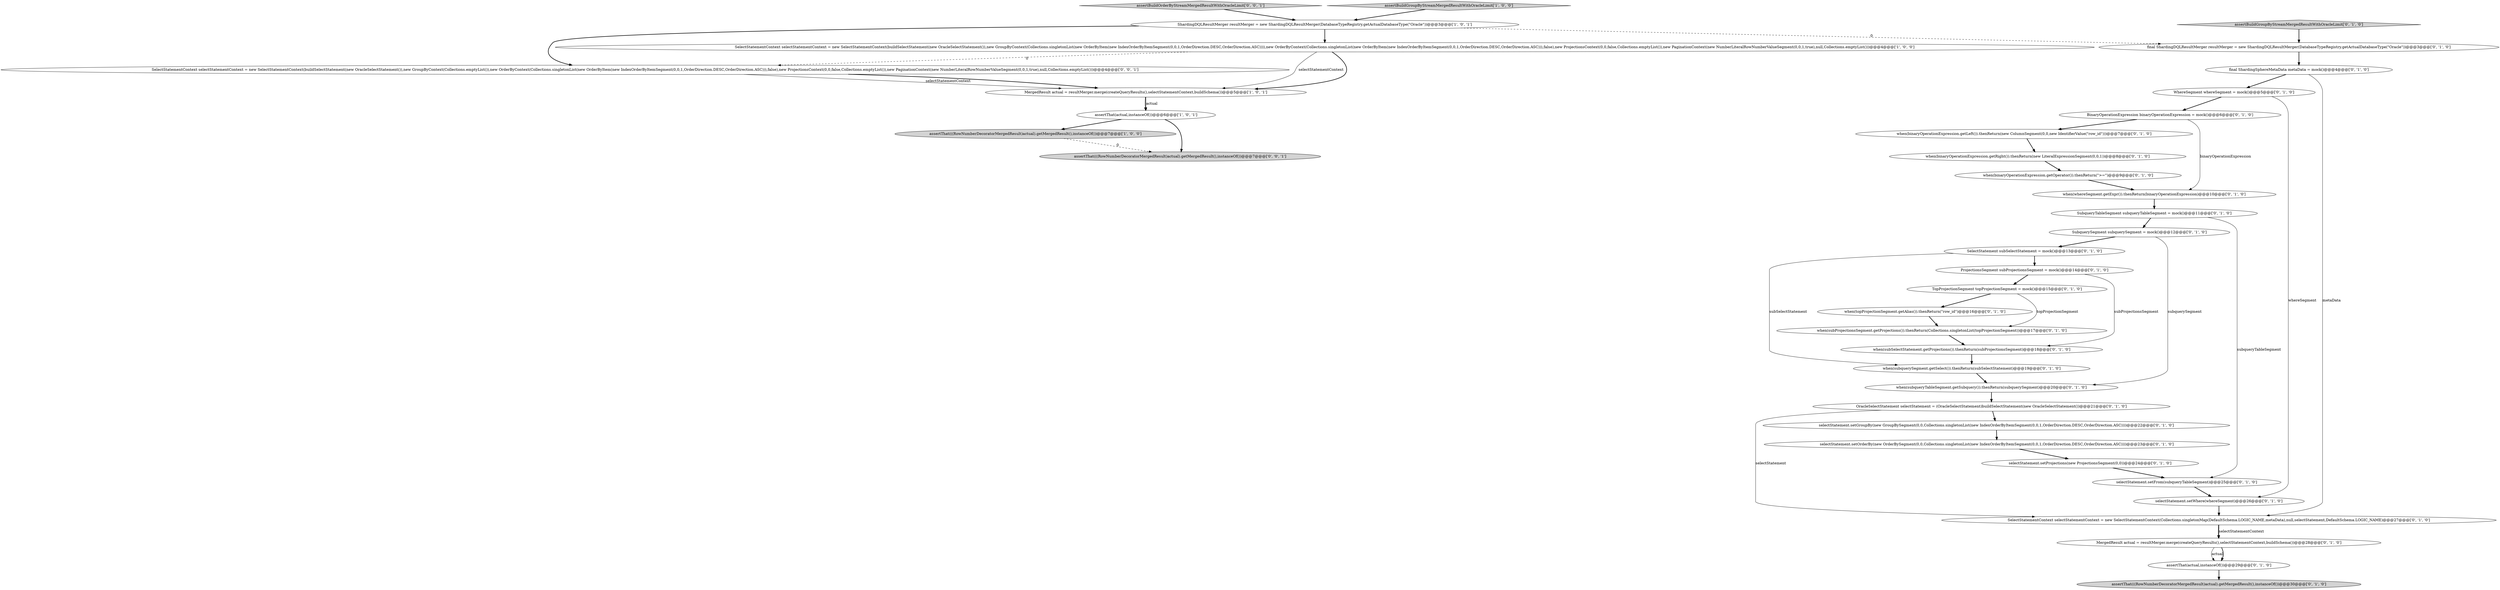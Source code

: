 digraph {
30 [style = filled, label = "ProjectionsSegment subProjectionsSegment = mock()@@@14@@@['0', '1', '0']", fillcolor = white, shape = ellipse image = "AAA1AAABBB2BBB"];
2 [style = filled, label = "SelectStatementContext selectStatementContext = new SelectStatementContext(buildSelectStatement(new OracleSelectStatement()),new GroupByContext(Collections.singletonList(new OrderByItem(new IndexOrderByItemSegment(0,0,1,OrderDirection.DESC,OrderDirection.ASC)))),new OrderByContext(Collections.singletonList(new OrderByItem(new IndexOrderByItemSegment(0,0,1,OrderDirection.DESC,OrderDirection.ASC))),false),new ProjectionsContext(0,0,false,Collections.emptyList()),new PaginationContext(new NumberLiteralRowNumberValueSegment(0,0,1,true),null,Collections.emptyList()))@@@4@@@['1', '0', '0']", fillcolor = white, shape = ellipse image = "AAA0AAABBB1BBB"];
29 [style = filled, label = "SelectStatement subSelectStatement = mock()@@@13@@@['0', '1', '0']", fillcolor = white, shape = ellipse image = "AAA1AAABBB2BBB"];
3 [style = filled, label = "assertThat(((RowNumberDecoratorMergedResult)actual).getMergedResult(),instanceOf())@@@7@@@['1', '0', '0']", fillcolor = lightgray, shape = ellipse image = "AAA0AAABBB1BBB"];
35 [style = filled, label = "assertBuildOrderByStreamMergedResultWithOracleLimit['0', '0', '1']", fillcolor = lightgray, shape = diamond image = "AAA0AAABBB3BBB"];
21 [style = filled, label = "when(topProjectionSegment.getAlias()).thenReturn(\"row_id\")@@@16@@@['0', '1', '0']", fillcolor = white, shape = ellipse image = "AAA1AAABBB2BBB"];
17 [style = filled, label = "when(whereSegment.getExpr()).thenReturn(binaryOperationExpression)@@@10@@@['0', '1', '0']", fillcolor = white, shape = ellipse image = "AAA1AAABBB2BBB"];
11 [style = filled, label = "selectStatement.setProjections(new ProjectionsSegment(0,0))@@@24@@@['0', '1', '0']", fillcolor = white, shape = ellipse image = "AAA1AAABBB2BBB"];
23 [style = filled, label = "selectStatement.setFrom(subqueryTableSegment)@@@25@@@['0', '1', '0']", fillcolor = white, shape = ellipse image = "AAA1AAABBB2BBB"];
34 [style = filled, label = "selectStatement.setGroupBy(new GroupBySegment(0,0,Collections.singletonList(new IndexOrderByItemSegment(0,0,1,OrderDirection.DESC,OrderDirection.ASC))))@@@22@@@['0', '1', '0']", fillcolor = white, shape = ellipse image = "AAA1AAABBB2BBB"];
25 [style = filled, label = "SubqueryTableSegment subqueryTableSegment = mock()@@@11@@@['0', '1', '0']", fillcolor = white, shape = ellipse image = "AAA1AAABBB2BBB"];
31 [style = filled, label = "WhereSegment whereSegment = mock()@@@5@@@['0', '1', '0']", fillcolor = white, shape = ellipse image = "AAA1AAABBB2BBB"];
36 [style = filled, label = "SelectStatementContext selectStatementContext = new SelectStatementContext(buildSelectStatement(new OracleSelectStatement()),new GroupByContext(Collections.emptyList()),new OrderByContext(Collections.singletonList(new OrderByItem(new IndexOrderByItemSegment(0,0,1,OrderDirection.DESC,OrderDirection.ASC))),false),new ProjectionsContext(0,0,false,Collections.emptyList()),new PaginationContext(new NumberLiteralRowNumberValueSegment(0,0,1,true),null,Collections.emptyList()))@@@4@@@['0', '0', '1']", fillcolor = white, shape = ellipse image = "AAA0AAABBB3BBB"];
12 [style = filled, label = "assertBuildGroupByStreamMergedResultWithOracleLimit['0', '1', '0']", fillcolor = lightgray, shape = diamond image = "AAA0AAABBB2BBB"];
13 [style = filled, label = "when(subSelectStatement.getProjections()).thenReturn(subProjectionsSegment)@@@18@@@['0', '1', '0']", fillcolor = white, shape = ellipse image = "AAA1AAABBB2BBB"];
15 [style = filled, label = "when(binaryOperationExpression.getLeft()).thenReturn(new ColumnSegment(0,0,new IdentifierValue(\"row_id\")))@@@7@@@['0', '1', '0']", fillcolor = white, shape = ellipse image = "AAA1AAABBB2BBB"];
8 [style = filled, label = "selectStatement.setOrderBy(new OrderBySegment(0,0,Collections.singletonList(new IndexOrderByItemSegment(0,0,1,OrderDirection.DESC,OrderDirection.ASC))))@@@23@@@['0', '1', '0']", fillcolor = white, shape = ellipse image = "AAA1AAABBB2BBB"];
33 [style = filled, label = "OracleSelectStatement selectStatement = (OracleSelectStatement)buildSelectStatement(new OracleSelectStatement())@@@21@@@['0', '1', '0']", fillcolor = white, shape = ellipse image = "AAA1AAABBB2BBB"];
28 [style = filled, label = "final ShardingDQLResultMerger resultMerger = new ShardingDQLResultMerger(DatabaseTypeRegistry.getActualDatabaseType(\"Oracle\"))@@@3@@@['0', '1', '0']", fillcolor = white, shape = ellipse image = "AAA1AAABBB2BBB"];
0 [style = filled, label = "assertThat(actual,instanceOf())@@@6@@@['1', '0', '1']", fillcolor = white, shape = ellipse image = "AAA0AAABBB1BBB"];
37 [style = filled, label = "assertThat(((RowNumberDecoratorMergedResult)actual).getMergedResult(),instanceOf())@@@7@@@['0', '0', '1']", fillcolor = lightgray, shape = ellipse image = "AAA0AAABBB3BBB"];
22 [style = filled, label = "assertThat(((RowNumberDecoratorMergedResult)actual).getMergedResult(),instanceOf())@@@30@@@['0', '1', '0']", fillcolor = lightgray, shape = ellipse image = "AAA0AAABBB2BBB"];
26 [style = filled, label = "SubquerySegment subquerySegment = mock()@@@12@@@['0', '1', '0']", fillcolor = white, shape = ellipse image = "AAA1AAABBB2BBB"];
9 [style = filled, label = "TopProjectionSegment topProjectionSegment = mock()@@@15@@@['0', '1', '0']", fillcolor = white, shape = ellipse image = "AAA1AAABBB2BBB"];
4 [style = filled, label = "ShardingDQLResultMerger resultMerger = new ShardingDQLResultMerger(DatabaseTypeRegistry.getActualDatabaseType(\"Oracle\"))@@@3@@@['1', '0', '1']", fillcolor = white, shape = ellipse image = "AAA0AAABBB1BBB"];
14 [style = filled, label = "SelectStatementContext selectStatementContext = new SelectStatementContext(Collections.singletonMap(DefaultSchema.LOGIC_NAME,metaData),null,selectStatement,DefaultSchema.LOGIC_NAME)@@@27@@@['0', '1', '0']", fillcolor = white, shape = ellipse image = "AAA1AAABBB2BBB"];
16 [style = filled, label = "final ShardingSphereMetaData metaData = mock()@@@4@@@['0', '1', '0']", fillcolor = white, shape = ellipse image = "AAA0AAABBB2BBB"];
18 [style = filled, label = "selectStatement.setWhere(whereSegment)@@@26@@@['0', '1', '0']", fillcolor = white, shape = ellipse image = "AAA1AAABBB2BBB"];
20 [style = filled, label = "when(subquerySegment.getSelect()).thenReturn(subSelectStatement)@@@19@@@['0', '1', '0']", fillcolor = white, shape = ellipse image = "AAA1AAABBB2BBB"];
7 [style = filled, label = "when(binaryOperationExpression.getOperator()).thenReturn(\">=\")@@@9@@@['0', '1', '0']", fillcolor = white, shape = ellipse image = "AAA1AAABBB2BBB"];
10 [style = filled, label = "when(subProjectionsSegment.getProjections()).thenReturn(Collections.singletonList(topProjectionSegment))@@@17@@@['0', '1', '0']", fillcolor = white, shape = ellipse image = "AAA1AAABBB2BBB"];
6 [style = filled, label = "MergedResult actual = resultMerger.merge(createQueryResults(),selectStatementContext,buildSchema())@@@28@@@['0', '1', '0']", fillcolor = white, shape = ellipse image = "AAA0AAABBB2BBB"];
24 [style = filled, label = "when(binaryOperationExpression.getRight()).thenReturn(new LiteralExpressionSegment(0,0,1))@@@8@@@['0', '1', '0']", fillcolor = white, shape = ellipse image = "AAA1AAABBB2BBB"];
1 [style = filled, label = "MergedResult actual = resultMerger.merge(createQueryResults(),selectStatementContext,buildSchema())@@@5@@@['1', '0', '1']", fillcolor = white, shape = ellipse image = "AAA0AAABBB1BBB"];
5 [style = filled, label = "assertBuildGroupByStreamMergedResultWithOracleLimit['1', '0', '0']", fillcolor = lightgray, shape = diamond image = "AAA0AAABBB1BBB"];
27 [style = filled, label = "assertThat(actual,instanceOf())@@@29@@@['0', '1', '0']", fillcolor = white, shape = ellipse image = "AAA0AAABBB2BBB"];
19 [style = filled, label = "BinaryOperationExpression binaryOperationExpression = mock()@@@6@@@['0', '1', '0']", fillcolor = white, shape = ellipse image = "AAA1AAABBB2BBB"];
32 [style = filled, label = "when(subqueryTableSegment.getSubquery()).thenReturn(subquerySegment)@@@20@@@['0', '1', '0']", fillcolor = white, shape = ellipse image = "AAA1AAABBB2BBB"];
29->30 [style = bold, label=""];
0->37 [style = bold, label=""];
36->1 [style = solid, label="selectStatementContext"];
2->36 [style = dashed, label="0"];
3->37 [style = dashed, label="0"];
12->28 [style = bold, label=""];
28->16 [style = bold, label=""];
25->23 [style = solid, label="subqueryTableSegment"];
24->7 [style = bold, label=""];
35->4 [style = bold, label=""];
1->0 [style = solid, label="actual"];
4->28 [style = dashed, label="0"];
6->27 [style = solid, label="actual"];
16->14 [style = solid, label="metaData"];
29->20 [style = solid, label="subSelectStatement"];
25->26 [style = bold, label=""];
30->9 [style = bold, label=""];
20->32 [style = bold, label=""];
19->15 [style = bold, label=""];
33->34 [style = bold, label=""];
0->3 [style = bold, label=""];
15->24 [style = bold, label=""];
9->21 [style = bold, label=""];
30->13 [style = solid, label="subProjectionsSegment"];
21->10 [style = bold, label=""];
5->4 [style = bold, label=""];
27->22 [style = bold, label=""];
4->2 [style = bold, label=""];
33->14 [style = solid, label="selectStatement"];
6->27 [style = bold, label=""];
8->11 [style = bold, label=""];
19->17 [style = solid, label="binaryOperationExpression"];
10->13 [style = bold, label=""];
2->1 [style = bold, label=""];
11->23 [style = bold, label=""];
26->32 [style = solid, label="subquerySegment"];
36->1 [style = bold, label=""];
31->18 [style = solid, label="whereSegment"];
14->6 [style = bold, label=""];
16->31 [style = bold, label=""];
23->18 [style = bold, label=""];
7->17 [style = bold, label=""];
34->8 [style = bold, label=""];
2->1 [style = solid, label="selectStatementContext"];
13->20 [style = bold, label=""];
32->33 [style = bold, label=""];
18->14 [style = bold, label=""];
9->10 [style = solid, label="topProjectionSegment"];
26->29 [style = bold, label=""];
31->19 [style = bold, label=""];
4->36 [style = bold, label=""];
17->25 [style = bold, label=""];
14->6 [style = solid, label="selectStatementContext"];
1->0 [style = bold, label=""];
}
